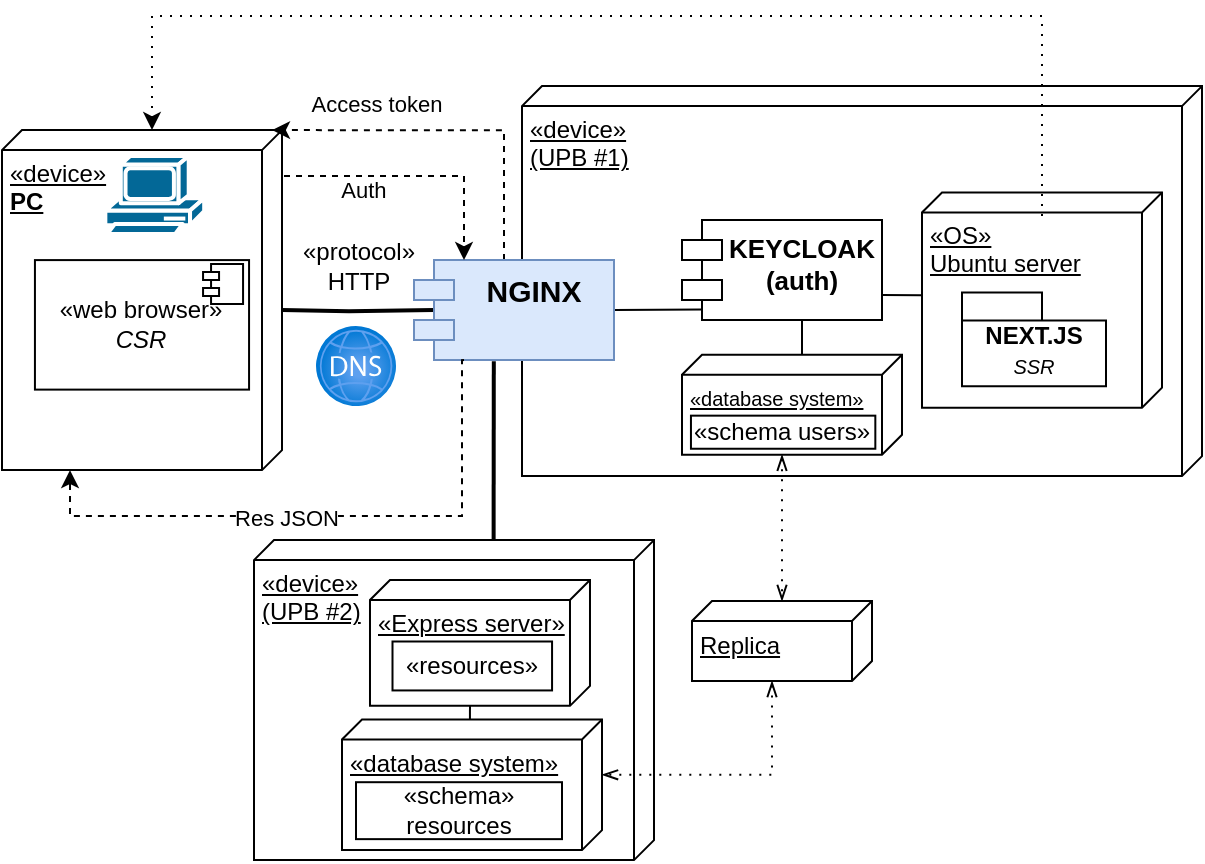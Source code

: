 <mxfile version="21.6.8" type="device">
  <diagram name="Página-1" id="X6ioy-qMzLfvXQCmyu6J">
    <mxGraphModel dx="830" dy="570" grid="1" gridSize="10" guides="1" tooltips="1" connect="1" arrows="1" fold="1" page="1" pageScale="1" pageWidth="700" pageHeight="480" math="0" shadow="0">
      <root>
        <mxCell id="0" />
        <mxCell id="1" parent="0" />
        <mxCell id="V5_xUwaxZERaxGhv1Ljz-114" value="«device»&lt;br&gt;(UPB #1)" style="verticalAlign=top;align=left;spacingTop=8;spacingLeft=2;spacingRight=12;shape=cube;size=10;direction=south;fontStyle=4;html=1;whiteSpace=wrap;" parent="1" vertex="1">
          <mxGeometry x="280" y="65.05" width="340" height="195" as="geometry" />
        </mxCell>
        <mxCell id="V5_xUwaxZERaxGhv1Ljz-85" value="" style="image;aspect=fixed;html=1;points=[];align=center;fontSize=12;image=img/lib/azure2/networking/DNS_Zones.svg;" parent="1" vertex="1">
          <mxGeometry x="177" y="185.05" width="40" height="40" as="geometry" />
        </mxCell>
        <mxCell id="V5_xUwaxZERaxGhv1Ljz-86" value="" style="group" parent="1" vertex="1" connectable="0">
          <mxGeometry x="20" y="87.05" width="140" height="170" as="geometry" />
        </mxCell>
        <mxCell id="V5_xUwaxZERaxGhv1Ljz-87" value="" style="group" parent="V5_xUwaxZERaxGhv1Ljz-86" vertex="1" connectable="0">
          <mxGeometry width="140" height="170" as="geometry" />
        </mxCell>
        <mxCell id="V5_xUwaxZERaxGhv1Ljz-88" value="" style="group" parent="V5_xUwaxZERaxGhv1Ljz-87" vertex="1" connectable="0">
          <mxGeometry width="140" height="170" as="geometry" />
        </mxCell>
        <mxCell id="V5_xUwaxZERaxGhv1Ljz-89" value="«device»&lt;br&gt;&lt;b&gt;PC&lt;/b&gt;" style="verticalAlign=top;align=left;spacingTop=8;spacingLeft=2;spacingRight=12;shape=cube;size=10;direction=south;fontStyle=4;html=1;whiteSpace=wrap;" parent="V5_xUwaxZERaxGhv1Ljz-88" vertex="1">
          <mxGeometry width="140" height="170" as="geometry" />
        </mxCell>
        <mxCell id="V5_xUwaxZERaxGhv1Ljz-90" value="" style="shape=mxgraph.cisco.computers_and_peripherals.pc;html=1;pointerEvents=1;dashed=0;fillColor=#036897;strokeColor=#ffffff;strokeWidth=2;verticalLabelPosition=bottom;verticalAlign=top;align=center;outlineConnect=0;" parent="V5_xUwaxZERaxGhv1Ljz-88" vertex="1">
          <mxGeometry x="51.676" y="12.952" width="49.412" height="40.476" as="geometry" />
        </mxCell>
        <mxCell id="V5_xUwaxZERaxGhv1Ljz-91" value="«web browser»&lt;br&gt;&lt;i&gt;CSR&lt;/i&gt;" style="html=1;dropTarget=0;whiteSpace=wrap;" parent="V5_xUwaxZERaxGhv1Ljz-88" vertex="1">
          <mxGeometry x="16.471" y="64.997" width="107.059" height="64.762" as="geometry" />
        </mxCell>
        <mxCell id="V5_xUwaxZERaxGhv1Ljz-92" value="" style="shape=module;jettyWidth=8;jettyHeight=4;" parent="V5_xUwaxZERaxGhv1Ljz-91" vertex="1">
          <mxGeometry x="1" width="20" height="20" relative="1" as="geometry">
            <mxPoint x="-23" y="2" as="offset" />
          </mxGeometry>
        </mxCell>
        <mxCell id="V5_xUwaxZERaxGhv1Ljz-93" value="" style="group" parent="1" vertex="1" connectable="0">
          <mxGeometry x="158" y="137.05" width="80" height="40" as="geometry" />
        </mxCell>
        <mxCell id="V5_xUwaxZERaxGhv1Ljz-94" style="edgeStyle=orthogonalEdgeStyle;rounded=0;orthogonalLoop=1;jettySize=auto;html=1;entryX=0.1;entryY=0.5;entryDx=0;entryDy=0;entryPerimeter=0;endArrow=none;endFill=0;strokeWidth=2;" parent="V5_xUwaxZERaxGhv1Ljz-93" target="V5_xUwaxZERaxGhv1Ljz-84" edge="1">
          <mxGeometry relative="1" as="geometry">
            <mxPoint x="2" y="40" as="sourcePoint" />
          </mxGeometry>
        </mxCell>
        <mxCell id="V5_xUwaxZERaxGhv1Ljz-95" value="«protocol»&lt;br&gt;HTTP" style="text;html=1;align=center;verticalAlign=middle;resizable=0;points=[];autosize=1;strokeColor=none;fillColor=none;" parent="V5_xUwaxZERaxGhv1Ljz-93" vertex="1">
          <mxGeometry y="-2" width="80" height="40" as="geometry" />
        </mxCell>
        <mxCell id="V5_xUwaxZERaxGhv1Ljz-122" style="edgeStyle=orthogonalEdgeStyle;rounded=0;orthogonalLoop=1;jettySize=auto;html=1;exitX=0.5;exitY=0;exitDx=0;exitDy=0;entryX=0;entryY=0;entryDx=0;entryDy=0;entryPerimeter=0;dashed=1;" parent="1" edge="1">
          <mxGeometry relative="1" as="geometry">
            <mxPoint x="271" y="152.05" as="sourcePoint" />
            <mxPoint x="155" y="87.05" as="targetPoint" />
            <Array as="points">
              <mxPoint x="271" y="87.05" />
            </Array>
          </mxGeometry>
        </mxCell>
        <mxCell id="V5_xUwaxZERaxGhv1Ljz-123" value="Access token" style="edgeLabel;html=1;align=center;verticalAlign=middle;resizable=0;points=[];" parent="V5_xUwaxZERaxGhv1Ljz-122" vertex="1" connectable="0">
          <mxGeometry x="0.411" y="-3" relative="1" as="geometry">
            <mxPoint x="-2" y="-10" as="offset" />
          </mxGeometry>
        </mxCell>
        <mxCell id="V5_xUwaxZERaxGhv1Ljz-168" style="rounded=0;orthogonalLoop=1;jettySize=auto;html=1;exitX=0.399;exitY=1.011;exitDx=0;exitDy=0;endArrow=none;endFill=0;exitPerimeter=0;entryX=0.007;entryY=0.401;entryDx=0;entryDy=0;entryPerimeter=0;strokeWidth=2;" parent="1" source="V5_xUwaxZERaxGhv1Ljz-84" target="V5_xUwaxZERaxGhv1Ljz-115" edge="1">
          <mxGeometry relative="1" as="geometry">
            <mxPoint x="276.172" y="290.05" as="targetPoint" />
          </mxGeometry>
        </mxCell>
        <mxCell id="V5_xUwaxZERaxGhv1Ljz-173" style="rounded=0;orthogonalLoop=1;jettySize=auto;html=1;exitX=1;exitY=0.5;exitDx=0;exitDy=0;entryX=0.098;entryY=0.895;entryDx=0;entryDy=0;entryPerimeter=0;endArrow=none;endFill=0;" parent="1" source="V5_xUwaxZERaxGhv1Ljz-84" target="V5_xUwaxZERaxGhv1Ljz-117" edge="1">
          <mxGeometry relative="1" as="geometry" />
        </mxCell>
        <mxCell id="V5_xUwaxZERaxGhv1Ljz-84" value="&lt;font size=&quot;1&quot; style=&quot;&quot;&gt;&lt;b style=&quot;font-size: 15px;&quot;&gt;NGINX&lt;/b&gt;&lt;/font&gt;" style="shape=module;align=left;spacingLeft=20;align=center;verticalAlign=top;whiteSpace=wrap;html=1;fillColor=#dae8fc;strokeColor=#6c8ebf;" parent="1" vertex="1">
          <mxGeometry x="226" y="152.05" width="100" height="50" as="geometry" />
        </mxCell>
        <mxCell id="V5_xUwaxZERaxGhv1Ljz-115" value="«device»&lt;br&gt;(UPB #2)" style="verticalAlign=top;align=left;spacingTop=8;spacingLeft=2;spacingRight=12;shape=cube;size=10;direction=south;fontStyle=4;html=1;whiteSpace=wrap;" parent="1" vertex="1">
          <mxGeometry x="146" y="292.05" width="200" height="160" as="geometry" />
        </mxCell>
        <mxCell id="V5_xUwaxZERaxGhv1Ljz-133" style="rounded=0;orthogonalLoop=1;jettySize=auto;html=1;exitX=1;exitY=0.75;exitDx=0;exitDy=0;entryX=0.478;entryY=1.001;entryDx=0;entryDy=0;entryPerimeter=0;endArrow=none;endFill=0;" parent="1" source="V5_xUwaxZERaxGhv1Ljz-117" target="V5_xUwaxZERaxGhv1Ljz-126" edge="1">
          <mxGeometry relative="1" as="geometry" />
        </mxCell>
        <mxCell id="V5_xUwaxZERaxGhv1Ljz-174" style="edgeStyle=orthogonalEdgeStyle;rounded=0;orthogonalLoop=1;jettySize=auto;html=1;exitX=0.589;exitY=0.971;exitDx=0;exitDy=0;entryX=0;entryY=0;entryDx=0;entryDy=50;entryPerimeter=0;exitPerimeter=0;endArrow=none;endFill=0;" parent="1" source="V5_xUwaxZERaxGhv1Ljz-117" target="V5_xUwaxZERaxGhv1Ljz-156" edge="1">
          <mxGeometry relative="1" as="geometry" />
        </mxCell>
        <mxCell id="V5_xUwaxZERaxGhv1Ljz-117" value="&lt;font size=&quot;1&quot; style=&quot;&quot;&gt;&lt;b style=&quot;font-size: 13px;&quot;&gt;KEYCLOAK&lt;br&gt;(auth)&lt;br&gt;&lt;/b&gt;&lt;/font&gt;" style="shape=module;align=left;spacingLeft=20;align=center;verticalAlign=top;whiteSpace=wrap;html=1;" parent="1" vertex="1">
          <mxGeometry x="360" y="132.05" width="100" height="50" as="geometry" />
        </mxCell>
        <mxCell id="V5_xUwaxZERaxGhv1Ljz-121" style="edgeStyle=orthogonalEdgeStyle;rounded=0;orthogonalLoop=1;jettySize=auto;html=1;exitX=0;exitY=0;exitDx=0;exitDy=0;exitPerimeter=0;entryX=0.25;entryY=0;entryDx=0;entryDy=0;dashed=1;" parent="1" source="V5_xUwaxZERaxGhv1Ljz-89" target="V5_xUwaxZERaxGhv1Ljz-84" edge="1">
          <mxGeometry relative="1" as="geometry">
            <Array as="points">
              <mxPoint x="160" y="110.05" />
              <mxPoint x="251" y="110.05" />
            </Array>
          </mxGeometry>
        </mxCell>
        <mxCell id="V5_xUwaxZERaxGhv1Ljz-124" value="Auth&amp;nbsp;" style="edgeLabel;html=1;align=center;verticalAlign=middle;resizable=0;points=[];" parent="V5_xUwaxZERaxGhv1Ljz-121" vertex="1" connectable="0">
          <mxGeometry x="-0.167" y="3" relative="1" as="geometry">
            <mxPoint y="10" as="offset" />
          </mxGeometry>
        </mxCell>
        <mxCell id="V5_xUwaxZERaxGhv1Ljz-125" value="" style="group" parent="1" vertex="1" connectable="0">
          <mxGeometry x="480" y="118.26" width="120" height="107.58" as="geometry" />
        </mxCell>
        <mxCell id="V5_xUwaxZERaxGhv1Ljz-126" value="«OS»&lt;br&gt;Ubuntu server" style="verticalAlign=top;align=left;spacingTop=8;spacingLeft=2;spacingRight=12;shape=cube;size=10;direction=south;fontStyle=4;html=1;whiteSpace=wrap;" parent="V5_xUwaxZERaxGhv1Ljz-125" vertex="1">
          <mxGeometry width="120" height="107.58" as="geometry" />
        </mxCell>
        <mxCell id="V5_xUwaxZERaxGhv1Ljz-127" value="NEXT.JS&lt;br&gt;&lt;span style=&quot;font-weight: normal;&quot;&gt;&lt;font style=&quot;font-size: 10px;&quot;&gt;&lt;i&gt;SSR&lt;/i&gt;&lt;/font&gt;&lt;/span&gt;" style="shape=folder;fontStyle=1;spacingTop=10;tabWidth=40;tabHeight=14;tabPosition=left;html=1;whiteSpace=wrap;" parent="V5_xUwaxZERaxGhv1Ljz-125" vertex="1">
          <mxGeometry x="20" y="50" width="72" height="46.92" as="geometry" />
        </mxCell>
        <mxCell id="V5_xUwaxZERaxGhv1Ljz-139" style="edgeStyle=orthogonalEdgeStyle;rounded=0;orthogonalLoop=1;jettySize=auto;html=1;exitX=0.25;exitY=1;exitDx=0;exitDy=0;entryX=1;entryY=0.757;entryDx=0;entryDy=0;entryPerimeter=0;dashed=1;" parent="1" source="V5_xUwaxZERaxGhv1Ljz-84" target="V5_xUwaxZERaxGhv1Ljz-89" edge="1">
          <mxGeometry relative="1" as="geometry">
            <mxPoint x="710.0" y="197.05" as="sourcePoint" />
            <Array as="points">
              <mxPoint x="250" y="202.05" />
              <mxPoint x="250" y="280.05" />
              <mxPoint x="54" y="280.05" />
            </Array>
          </mxGeometry>
        </mxCell>
        <mxCell id="V5_xUwaxZERaxGhv1Ljz-140" value="Res JSON" style="edgeLabel;html=1;align=center;verticalAlign=middle;resizable=0;points=[];" parent="V5_xUwaxZERaxGhv1Ljz-139" vertex="1" connectable="0">
          <mxGeometry x="0.125" y="1" relative="1" as="geometry">
            <mxPoint as="offset" />
          </mxGeometry>
        </mxCell>
        <mxCell id="V5_xUwaxZERaxGhv1Ljz-142" value="" style="group" parent="1" vertex="1" connectable="0">
          <mxGeometry x="203.996" y="311.05" width="110" height="62.926" as="geometry" />
        </mxCell>
        <mxCell id="V5_xUwaxZERaxGhv1Ljz-143" value="" style="group" parent="V5_xUwaxZERaxGhv1Ljz-142" vertex="1" connectable="0">
          <mxGeometry width="110" height="62.926" as="geometry" />
        </mxCell>
        <mxCell id="V5_xUwaxZERaxGhv1Ljz-144" value="«Express server»" style="verticalAlign=top;align=left;spacingTop=8;spacingLeft=2;spacingRight=12;shape=cube;size=10;direction=south;fontStyle=4;html=1;whiteSpace=wrap;" parent="V5_xUwaxZERaxGhv1Ljz-143" vertex="1">
          <mxGeometry y="0.953" width="110.0" height="62.926" as="geometry" />
        </mxCell>
        <mxCell id="V5_xUwaxZERaxGhv1Ljz-145" value="«resources»" style="html=1;whiteSpace=wrap;" parent="V5_xUwaxZERaxGhv1Ljz-143" vertex="1">
          <mxGeometry x="11.253" y="31.701" width="79.78" height="24.471" as="geometry" />
        </mxCell>
        <mxCell id="V5_xUwaxZERaxGhv1Ljz-146" value="" style="group" parent="1" vertex="1" connectable="0">
          <mxGeometry x="190" y="381.182" width="130" height="65.87" as="geometry" />
        </mxCell>
        <mxCell id="V5_xUwaxZERaxGhv1Ljz-147" value="«database system»" style="verticalAlign=top;align=left;spacingTop=8;spacingLeft=2;spacingRight=12;shape=cube;size=10;direction=south;fontStyle=4;html=1;whiteSpace=wrap;" parent="V5_xUwaxZERaxGhv1Ljz-146" vertex="1">
          <mxGeometry y="0.54" width="130" height="65.33" as="geometry" />
        </mxCell>
        <mxCell id="V5_xUwaxZERaxGhv1Ljz-148" value="«schema»&lt;br&gt;resources" style="html=1;whiteSpace=wrap;" parent="V5_xUwaxZERaxGhv1Ljz-146" vertex="1">
          <mxGeometry x="7" y="31.92" width="103" height="28.47" as="geometry" />
        </mxCell>
        <mxCell id="V5_xUwaxZERaxGhv1Ljz-155" value="" style="group" parent="1" vertex="1" connectable="0">
          <mxGeometry x="360" y="189.37" width="130" height="65.35" as="geometry" />
        </mxCell>
        <mxCell id="V5_xUwaxZERaxGhv1Ljz-156" value="&lt;font style=&quot;font-size: 10px;&quot;&gt;«database system»&lt;/font&gt;" style="verticalAlign=top;align=left;spacingTop=8;spacingLeft=2;spacingRight=12;shape=cube;size=10;direction=south;fontStyle=4;html=1;whiteSpace=wrap;" parent="V5_xUwaxZERaxGhv1Ljz-155" vertex="1">
          <mxGeometry y="10" width="110" height="50" as="geometry" />
        </mxCell>
        <mxCell id="V5_xUwaxZERaxGhv1Ljz-157" value="«schema users»" style="html=1;whiteSpace=wrap;" parent="V5_xUwaxZERaxGhv1Ljz-155" vertex="1">
          <mxGeometry x="4.477" y="40.462" width="92.188" height="16.541" as="geometry" />
        </mxCell>
        <mxCell id="V5_xUwaxZERaxGhv1Ljz-171" style="edgeStyle=orthogonalEdgeStyle;rounded=0;orthogonalLoop=1;jettySize=auto;html=1;exitX=0;exitY=0;exitDx=40;exitDy=50;exitPerimeter=0;entryX=0;entryY=0;entryDx=27.665;entryDy=0;entryPerimeter=0;dashed=1;dashPattern=1 4;startArrow=openThin;startFill=0;endArrow=openThin;endFill=0;" parent="1" source="V5_xUwaxZERaxGhv1Ljz-161" target="V5_xUwaxZERaxGhv1Ljz-147" edge="1">
          <mxGeometry relative="1" as="geometry" />
        </mxCell>
        <mxCell id="V5_xUwaxZERaxGhv1Ljz-161" value="Replica" style="verticalAlign=top;align=left;spacingTop=8;spacingLeft=2;spacingRight=12;shape=cube;size=10;direction=south;fontStyle=4;html=1;whiteSpace=wrap;" parent="1" vertex="1">
          <mxGeometry x="365" y="322.51" width="90" height="40" as="geometry" />
        </mxCell>
        <mxCell id="V5_xUwaxZERaxGhv1Ljz-164" style="edgeStyle=orthogonalEdgeStyle;rounded=0;orthogonalLoop=1;jettySize=auto;html=1;entryX=0;entryY=0;entryDx=0;entryDy=65;entryPerimeter=0;dashed=1;dashPattern=1 4;" parent="1" target="V5_xUwaxZERaxGhv1Ljz-89" edge="1">
          <mxGeometry relative="1" as="geometry">
            <mxPoint x="540" y="130.05" as="sourcePoint" />
            <Array as="points">
              <mxPoint x="540" y="30.05" />
              <mxPoint x="95" y="30.05" />
            </Array>
          </mxGeometry>
        </mxCell>
        <mxCell id="V5_xUwaxZERaxGhv1Ljz-169" style="rounded=0;orthogonalLoop=1;jettySize=auto;html=1;exitX=0;exitY=0;exitDx=62.926;exitDy=60.0;exitPerimeter=0;entryX=0.003;entryY=0.508;entryDx=0;entryDy=0;entryPerimeter=0;endArrow=none;endFill=0;" parent="1" source="V5_xUwaxZERaxGhv1Ljz-144" target="V5_xUwaxZERaxGhv1Ljz-147" edge="1">
          <mxGeometry relative="1" as="geometry" />
        </mxCell>
        <mxCell id="V5_xUwaxZERaxGhv1Ljz-170" style="edgeStyle=orthogonalEdgeStyle;rounded=0;orthogonalLoop=1;jettySize=auto;html=1;exitX=0;exitY=0;exitDx=50;exitDy=60;exitPerimeter=0;endArrow=openThin;endFill=0;startArrow=openThin;startFill=0;dashed=1;dashPattern=1 4;" parent="1" source="V5_xUwaxZERaxGhv1Ljz-156" target="V5_xUwaxZERaxGhv1Ljz-161" edge="1">
          <mxGeometry relative="1" as="geometry" />
        </mxCell>
      </root>
    </mxGraphModel>
  </diagram>
</mxfile>
